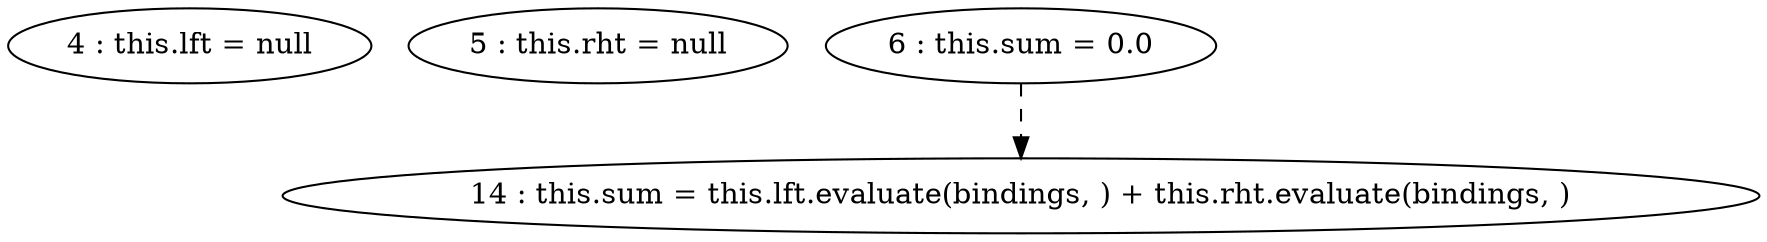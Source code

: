 digraph G {
"4 : this.lft = null"
"5 : this.rht = null"
"6 : this.sum = 0.0"
"6 : this.sum = 0.0" -> "14 : this.sum = this.lft.evaluate(bindings, ) + this.rht.evaluate(bindings, )" [style=dashed]
"14 : this.sum = this.lft.evaluate(bindings, ) + this.rht.evaluate(bindings, )"
}